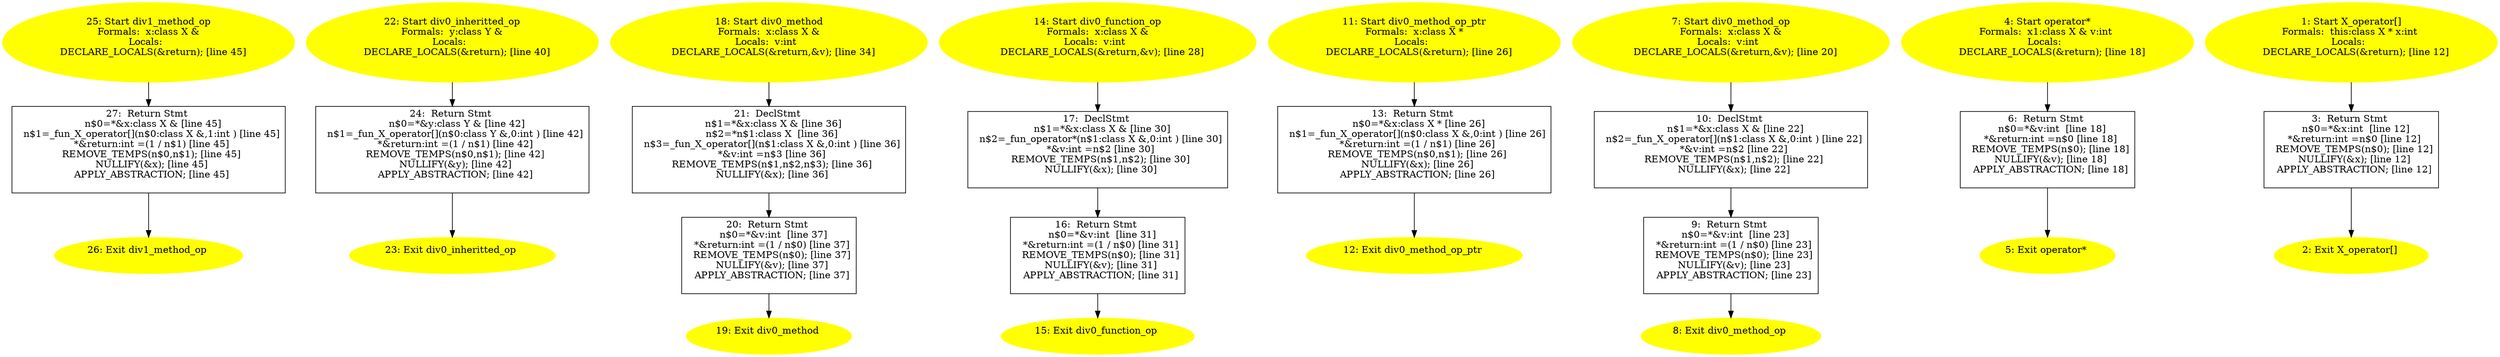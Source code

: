 /* @generated */
digraph iCFG {
27 [label="27:  Return Stmt \n   n$0=*&x:class X & [line 45]\n  n$1=_fun_X_operator[](n$0:class X &,1:int ) [line 45]\n  *&return:int =(1 / n$1) [line 45]\n  REMOVE_TEMPS(n$0,n$1); [line 45]\n  NULLIFY(&x); [line 45]\n  APPLY_ABSTRACTION; [line 45]\n " shape="box"]
	

	 27 -> 26 ;
26 [label="26: Exit div1_method_op \n  " color=yellow style=filled]
	

25 [label="25: Start div1_method_op\nFormals:  x:class X &\nLocals:  \n   DECLARE_LOCALS(&return); [line 45]\n " color=yellow style=filled]
	

	 25 -> 27 ;
24 [label="24:  Return Stmt \n   n$0=*&y:class Y & [line 42]\n  n$1=_fun_X_operator[](n$0:class Y &,0:int ) [line 42]\n  *&return:int =(1 / n$1) [line 42]\n  REMOVE_TEMPS(n$0,n$1); [line 42]\n  NULLIFY(&y); [line 42]\n  APPLY_ABSTRACTION; [line 42]\n " shape="box"]
	

	 24 -> 23 ;
23 [label="23: Exit div0_inheritted_op \n  " color=yellow style=filled]
	

22 [label="22: Start div0_inheritted_op\nFormals:  y:class Y &\nLocals:  \n   DECLARE_LOCALS(&return); [line 40]\n " color=yellow style=filled]
	

	 22 -> 24 ;
21 [label="21:  DeclStmt \n   n$1=*&x:class X & [line 36]\n  n$2=*n$1:class X  [line 36]\n  n$3=_fun_X_operator[](n$1:class X &,0:int ) [line 36]\n  *&v:int =n$3 [line 36]\n  REMOVE_TEMPS(n$1,n$2,n$3); [line 36]\n  NULLIFY(&x); [line 36]\n " shape="box"]
	

	 21 -> 20 ;
20 [label="20:  Return Stmt \n   n$0=*&v:int  [line 37]\n  *&return:int =(1 / n$0) [line 37]\n  REMOVE_TEMPS(n$0); [line 37]\n  NULLIFY(&v); [line 37]\n  APPLY_ABSTRACTION; [line 37]\n " shape="box"]
	

	 20 -> 19 ;
19 [label="19: Exit div0_method \n  " color=yellow style=filled]
	

18 [label="18: Start div0_method\nFormals:  x:class X &\nLocals:  v:int  \n   DECLARE_LOCALS(&return,&v); [line 34]\n " color=yellow style=filled]
	

	 18 -> 21 ;
17 [label="17:  DeclStmt \n   n$1=*&x:class X & [line 30]\n  n$2=_fun_operator*(n$1:class X &,0:int ) [line 30]\n  *&v:int =n$2 [line 30]\n  REMOVE_TEMPS(n$1,n$2); [line 30]\n  NULLIFY(&x); [line 30]\n " shape="box"]
	

	 17 -> 16 ;
16 [label="16:  Return Stmt \n   n$0=*&v:int  [line 31]\n  *&return:int =(1 / n$0) [line 31]\n  REMOVE_TEMPS(n$0); [line 31]\n  NULLIFY(&v); [line 31]\n  APPLY_ABSTRACTION; [line 31]\n " shape="box"]
	

	 16 -> 15 ;
15 [label="15: Exit div0_function_op \n  " color=yellow style=filled]
	

14 [label="14: Start div0_function_op\nFormals:  x:class X &\nLocals:  v:int  \n   DECLARE_LOCALS(&return,&v); [line 28]\n " color=yellow style=filled]
	

	 14 -> 17 ;
13 [label="13:  Return Stmt \n   n$0=*&x:class X * [line 26]\n  n$1=_fun_X_operator[](n$0:class X &,0:int ) [line 26]\n  *&return:int =(1 / n$1) [line 26]\n  REMOVE_TEMPS(n$0,n$1); [line 26]\n  NULLIFY(&x); [line 26]\n  APPLY_ABSTRACTION; [line 26]\n " shape="box"]
	

	 13 -> 12 ;
12 [label="12: Exit div0_method_op_ptr \n  " color=yellow style=filled]
	

11 [label="11: Start div0_method_op_ptr\nFormals:  x:class X *\nLocals:  \n   DECLARE_LOCALS(&return); [line 26]\n " color=yellow style=filled]
	

	 11 -> 13 ;
10 [label="10:  DeclStmt \n   n$1=*&x:class X & [line 22]\n  n$2=_fun_X_operator[](n$1:class X &,0:int ) [line 22]\n  *&v:int =n$2 [line 22]\n  REMOVE_TEMPS(n$1,n$2); [line 22]\n  NULLIFY(&x); [line 22]\n " shape="box"]
	

	 10 -> 9 ;
9 [label="9:  Return Stmt \n   n$0=*&v:int  [line 23]\n  *&return:int =(1 / n$0) [line 23]\n  REMOVE_TEMPS(n$0); [line 23]\n  NULLIFY(&v); [line 23]\n  APPLY_ABSTRACTION; [line 23]\n " shape="box"]
	

	 9 -> 8 ;
8 [label="8: Exit div0_method_op \n  " color=yellow style=filled]
	

7 [label="7: Start div0_method_op\nFormals:  x:class X &\nLocals:  v:int  \n   DECLARE_LOCALS(&return,&v); [line 20]\n " color=yellow style=filled]
	

	 7 -> 10 ;
6 [label="6:  Return Stmt \n   n$0=*&v:int  [line 18]\n  *&return:int =n$0 [line 18]\n  REMOVE_TEMPS(n$0); [line 18]\n  NULLIFY(&v); [line 18]\n  APPLY_ABSTRACTION; [line 18]\n " shape="box"]
	

	 6 -> 5 ;
5 [label="5: Exit operator* \n  " color=yellow style=filled]
	

4 [label="4: Start operator*\nFormals:  x1:class X & v:int \nLocals:  \n   DECLARE_LOCALS(&return); [line 18]\n " color=yellow style=filled]
	

	 4 -> 6 ;
3 [label="3:  Return Stmt \n   n$0=*&x:int  [line 12]\n  *&return:int =n$0 [line 12]\n  REMOVE_TEMPS(n$0); [line 12]\n  NULLIFY(&x); [line 12]\n  APPLY_ABSTRACTION; [line 12]\n " shape="box"]
	

	 3 -> 2 ;
2 [label="2: Exit X_operator[] \n  " color=yellow style=filled]
	

1 [label="1: Start X_operator[]\nFormals:  this:class X * x:int \nLocals:  \n   DECLARE_LOCALS(&return); [line 12]\n " color=yellow style=filled]
	

	 1 -> 3 ;
}
